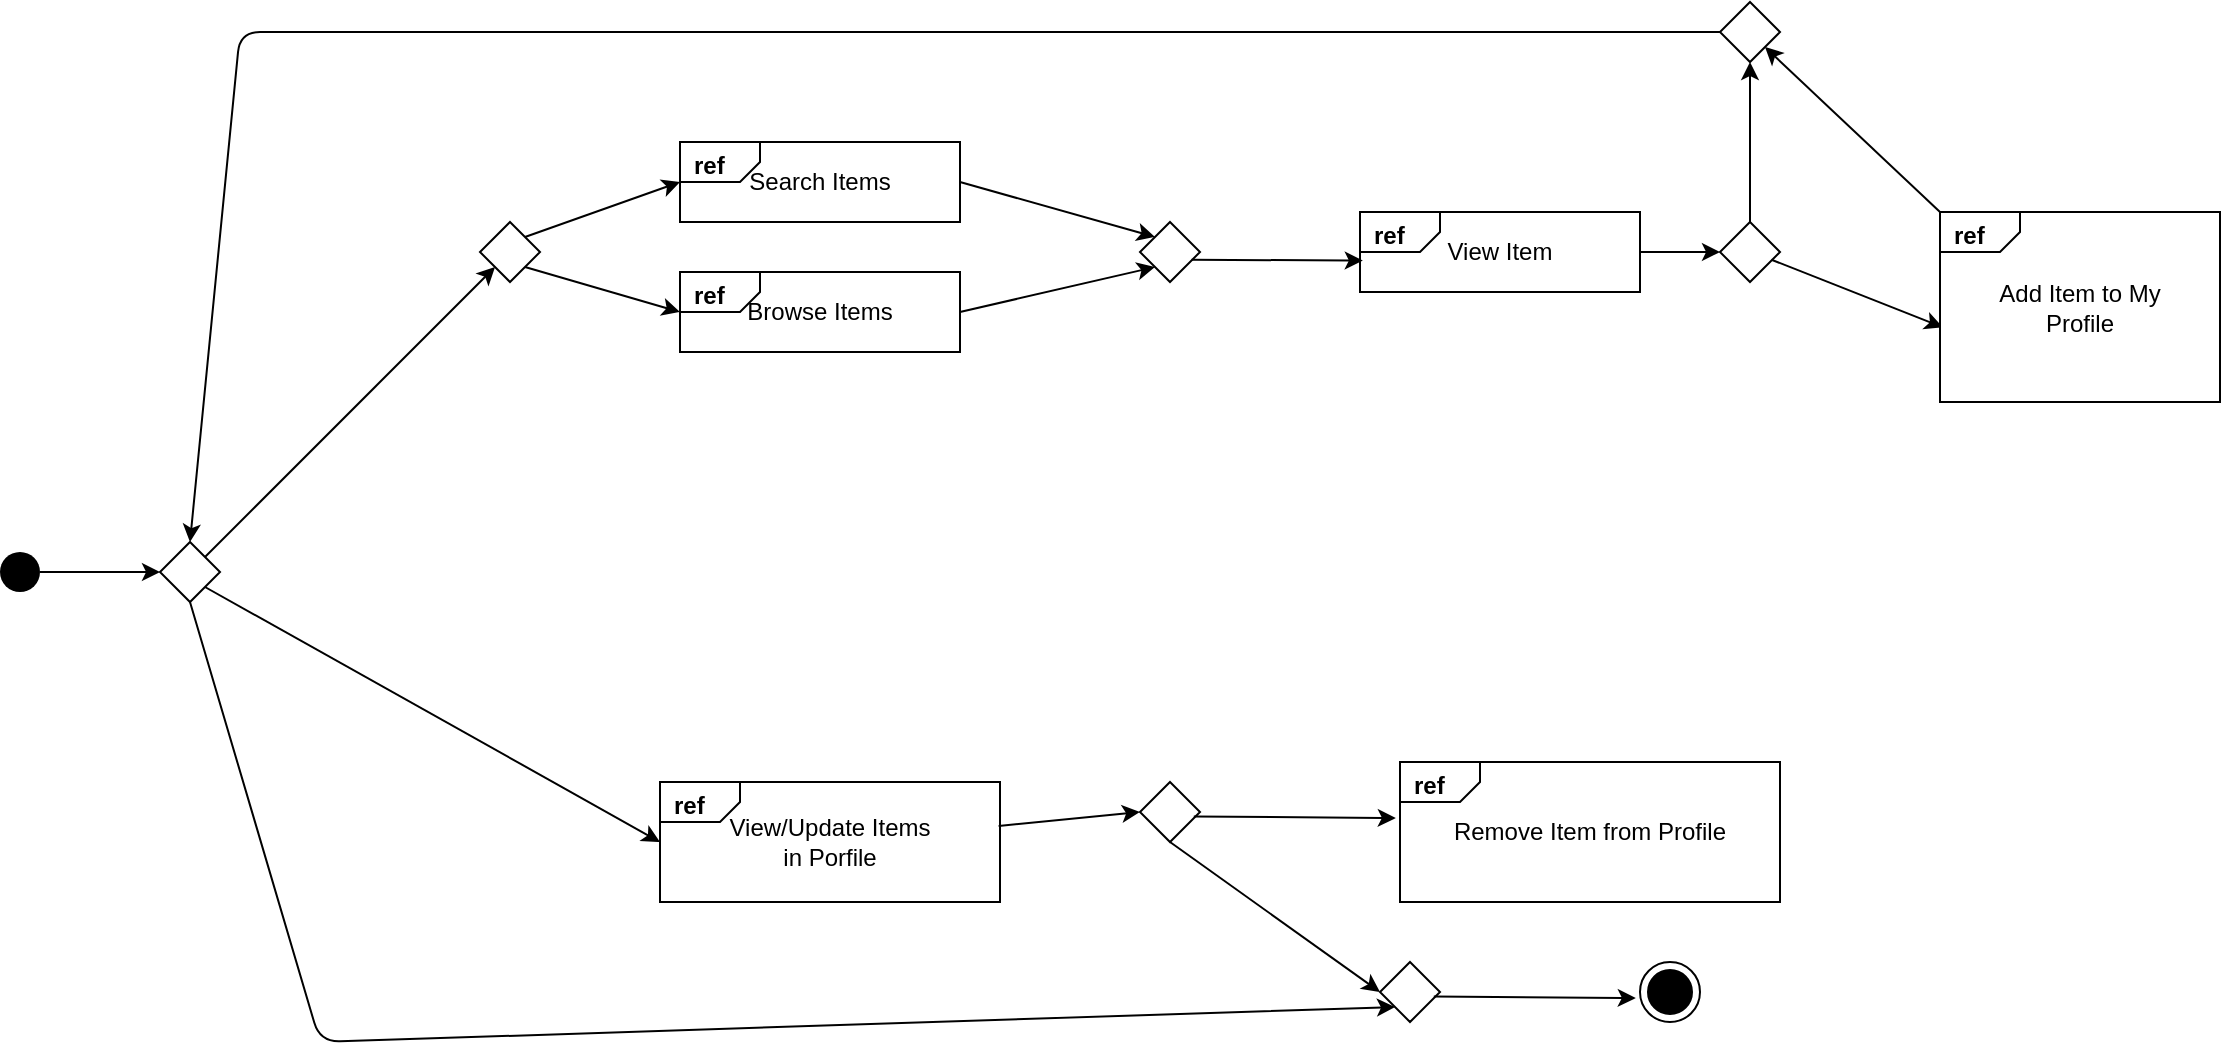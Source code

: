 <mxfile version="13.9.9" type="device"><diagram id="Jckj_Jut0tQlhqey6AbY" name="Page-1"><mxGraphModel dx="1320" dy="544" grid="1" gridSize="10" guides="1" tooltips="1" connect="1" arrows="1" fold="1" page="1" pageScale="1" pageWidth="850" pageHeight="1100" math="0" shadow="0"><root><mxCell id="0"/><mxCell id="1" parent="0"/><mxCell id="PUJJiy4QVXwENdRy4I05-1" value="Search Items" style="html=1;shape=mxgraph.sysml.package;labelX=40;whiteSpace=wrap;align=center;" vertex="1" parent="1"><mxGeometry x="360" y="100" width="140" height="40" as="geometry"/></mxCell><mxCell id="PUJJiy4QVXwENdRy4I05-2" value="ref" style="html=1;align=left;verticalAlign=top;labelPosition=left;verticalLabelPosition=top;labelBackgroundColor=none;spacingLeft=5;spacingTop=-2;fontStyle=1;" connectable="0" vertex="1" parent="PUJJiy4QVXwENdRy4I05-1"><mxGeometry as="geometry"/></mxCell><mxCell id="PUJJiy4QVXwENdRy4I05-3" value="" style="ellipse;fillColor=#000000;strokeColor=none;" vertex="1" parent="1"><mxGeometry x="20" y="305" width="20" height="20" as="geometry"/></mxCell><mxCell id="PUJJiy4QVXwENdRy4I05-4" value="" style="endArrow=classic;html=1;exitX=1;exitY=0.5;exitDx=0;exitDy=0;" edge="1" parent="1" source="PUJJiy4QVXwENdRy4I05-3" target="PUJJiy4QVXwENdRy4I05-5"><mxGeometry width="50" height="50" relative="1" as="geometry"><mxPoint x="400" y="445" as="sourcePoint"/><mxPoint x="120" y="315" as="targetPoint"/></mxGeometry></mxCell><mxCell id="PUJJiy4QVXwENdRy4I05-5" value="" style="rhombus;whiteSpace=wrap;html=1;" vertex="1" parent="1"><mxGeometry x="100" y="300" width="30" height="30" as="geometry"/></mxCell><mxCell id="PUJJiy4QVXwENdRy4I05-6" value="Browse Items" style="html=1;shape=mxgraph.sysml.package;labelX=40;whiteSpace=wrap;align=center;" vertex="1" parent="1"><mxGeometry x="360" y="165" width="140" height="40" as="geometry"/></mxCell><mxCell id="PUJJiy4QVXwENdRy4I05-7" value="ref" style="html=1;align=left;verticalAlign=top;labelPosition=left;verticalLabelPosition=top;labelBackgroundColor=none;spacingLeft=5;spacingTop=-2;fontStyle=1;" connectable="0" vertex="1" parent="PUJJiy4QVXwENdRy4I05-6"><mxGeometry as="geometry"/></mxCell><mxCell id="PUJJiy4QVXwENdRy4I05-8" value="" style="rhombus;whiteSpace=wrap;html=1;" vertex="1" parent="1"><mxGeometry x="260" y="140" width="30" height="30" as="geometry"/></mxCell><mxCell id="PUJJiy4QVXwENdRy4I05-9" value="" style="endArrow=classic;html=1;exitX=1;exitY=1;exitDx=0;exitDy=0;entryX=0;entryY=0.5;entryDx=0;entryDy=0;entryPerimeter=0;" edge="1" parent="1" source="PUJJiy4QVXwENdRy4I05-8" target="PUJJiy4QVXwENdRy4I05-6"><mxGeometry width="50" height="50" relative="1" as="geometry"><mxPoint x="210.0" y="325" as="sourcePoint"/><mxPoint x="270" y="325" as="targetPoint"/></mxGeometry></mxCell><mxCell id="PUJJiy4QVXwENdRy4I05-10" value="" style="endArrow=classic;html=1;exitX=1;exitY=0;exitDx=0;exitDy=0;entryX=0;entryY=0.5;entryDx=0;entryDy=0;entryPerimeter=0;" edge="1" parent="1" source="PUJJiy4QVXwENdRy4I05-8" target="PUJJiy4QVXwENdRy4I05-1"><mxGeometry width="50" height="50" relative="1" as="geometry"><mxPoint x="220.0" y="335" as="sourcePoint"/><mxPoint x="280" y="335" as="targetPoint"/></mxGeometry></mxCell><mxCell id="PUJJiy4QVXwENdRy4I05-12" value="" style="endArrow=classic;html=1;exitX=1;exitY=0;exitDx=0;exitDy=0;entryX=0;entryY=1;entryDx=0;entryDy=0;" edge="1" parent="1" source="PUJJiy4QVXwENdRy4I05-5" target="PUJJiy4QVXwENdRy4I05-8"><mxGeometry width="50" height="50" relative="1" as="geometry"><mxPoint x="292.5" y="172.5" as="sourcePoint"/><mxPoint x="370" y="195" as="targetPoint"/></mxGeometry></mxCell><mxCell id="PUJJiy4QVXwENdRy4I05-13" value="" style="rhombus;whiteSpace=wrap;html=1;" vertex="1" parent="1"><mxGeometry x="590" y="420" width="30" height="30" as="geometry"/></mxCell><mxCell id="PUJJiy4QVXwENdRy4I05-15" value="View/Update Items&lt;br&gt;in Porfile" style="html=1;shape=mxgraph.sysml.package;labelX=40;whiteSpace=wrap;align=center;" vertex="1" parent="1"><mxGeometry x="350" y="420" width="170" height="60" as="geometry"/></mxCell><mxCell id="PUJJiy4QVXwENdRy4I05-16" value="ref" style="html=1;align=left;verticalAlign=top;labelPosition=left;verticalLabelPosition=top;labelBackgroundColor=none;spacingLeft=5;spacingTop=-2;fontStyle=1;" connectable="0" vertex="1" parent="PUJJiy4QVXwENdRy4I05-15"><mxGeometry as="geometry"/></mxCell><mxCell id="PUJJiy4QVXwENdRy4I05-20" value="" style="endArrow=classic;html=1;exitX=0.996;exitY=0.367;exitDx=0;exitDy=0;entryX=0;entryY=0.5;entryDx=0;entryDy=0;exitPerimeter=0;" edge="1" parent="1" source="PUJJiy4QVXwENdRy4I05-15" target="PUJJiy4QVXwENdRy4I05-13"><mxGeometry width="50" height="50" relative="1" as="geometry"><mxPoint x="50.0" y="325" as="sourcePoint"/><mxPoint x="110" y="325" as="targetPoint"/></mxGeometry></mxCell><mxCell id="PUJJiy4QVXwENdRy4I05-21" value="" style="rhombus;whiteSpace=wrap;html=1;" vertex="1" parent="1"><mxGeometry x="590" y="140" width="30" height="30" as="geometry"/></mxCell><mxCell id="PUJJiy4QVXwENdRy4I05-22" value="" style="endArrow=classic;html=1;exitX=1;exitY=0.5;exitDx=0;exitDy=0;entryX=0;entryY=0;entryDx=0;entryDy=0;exitPerimeter=0;" edge="1" parent="1" source="PUJJiy4QVXwENdRy4I05-1" target="PUJJiy4QVXwENdRy4I05-21"><mxGeometry width="50" height="50" relative="1" as="geometry"><mxPoint x="292.5" y="157.5" as="sourcePoint"/><mxPoint x="370" y="130" as="targetPoint"/></mxGeometry></mxCell><mxCell id="PUJJiy4QVXwENdRy4I05-23" value="" style="endArrow=classic;html=1;exitX=1;exitY=0.5;exitDx=0;exitDy=0;entryX=0;entryY=1;entryDx=0;entryDy=0;exitPerimeter=0;" edge="1" parent="1" source="PUJJiy4QVXwENdRy4I05-6" target="PUJJiy4QVXwENdRy4I05-21"><mxGeometry width="50" height="50" relative="1" as="geometry"><mxPoint x="510" y="130" as="sourcePoint"/><mxPoint x="607.5" y="157.5" as="targetPoint"/></mxGeometry></mxCell><mxCell id="PUJJiy4QVXwENdRy4I05-24" value="View Item" style="html=1;shape=mxgraph.sysml.package;labelX=40;whiteSpace=wrap;align=center;" vertex="1" parent="1"><mxGeometry x="700" y="135" width="140" height="40" as="geometry"/></mxCell><mxCell id="PUJJiy4QVXwENdRy4I05-25" value="ref" style="html=1;align=left;verticalAlign=top;labelPosition=left;verticalLabelPosition=top;labelBackgroundColor=none;spacingLeft=5;spacingTop=-2;fontStyle=1;" connectable="0" vertex="1" parent="PUJJiy4QVXwENdRy4I05-24"><mxGeometry as="geometry"/></mxCell><mxCell id="PUJJiy4QVXwENdRy4I05-26" value="" style="endArrow=classic;html=1;exitX=0.859;exitY=0.629;exitDx=0;exitDy=0;entryX=0.01;entryY=0.607;entryDx=0;entryDy=0;entryPerimeter=0;exitPerimeter=0;" edge="1" parent="1" source="PUJJiy4QVXwENdRy4I05-21" target="PUJJiy4QVXwENdRy4I05-24"><mxGeometry width="50" height="50" relative="1" as="geometry"><mxPoint x="510" y="130" as="sourcePoint"/><mxPoint x="607.5" y="157.5" as="targetPoint"/></mxGeometry></mxCell><mxCell id="PUJJiy4QVXwENdRy4I05-29" value="" style="rhombus;whiteSpace=wrap;html=1;" vertex="1" parent="1"><mxGeometry x="880" y="140" width="30" height="30" as="geometry"/></mxCell><mxCell id="PUJJiy4QVXwENdRy4I05-30" value="" style="endArrow=classic;html=1;exitX=0.859;exitY=0.629;exitDx=0;exitDy=0;entryX=0.01;entryY=0.607;entryDx=0;entryDy=0;entryPerimeter=0;exitPerimeter=0;" edge="1" source="PUJJiy4QVXwENdRy4I05-29" target="PUJJiy4QVXwENdRy4I05-31" parent="1"><mxGeometry width="50" height="50" relative="1" as="geometry"><mxPoint x="800" y="130" as="sourcePoint"/><mxPoint x="897.5" y="157.5" as="targetPoint"/></mxGeometry></mxCell><mxCell id="PUJJiy4QVXwENdRy4I05-31" value="Add Item to My&lt;br&gt;Profile" style="html=1;shape=mxgraph.sysml.package;labelX=40;whiteSpace=wrap;align=center;" vertex="1" parent="1"><mxGeometry x="990" y="135" width="140" height="95" as="geometry"/></mxCell><mxCell id="PUJJiy4QVXwENdRy4I05-32" value="ref" style="html=1;align=left;verticalAlign=top;labelPosition=left;verticalLabelPosition=top;labelBackgroundColor=none;spacingLeft=5;spacingTop=-2;fontStyle=1;" connectable="0" vertex="1" parent="PUJJiy4QVXwENdRy4I05-31"><mxGeometry as="geometry"/></mxCell><mxCell id="PUJJiy4QVXwENdRy4I05-33" value="" style="endArrow=classic;html=1;exitX=1;exitY=0.5;exitDx=0;exitDy=0;entryX=0;entryY=0.5;entryDx=0;entryDy=0;exitPerimeter=0;" edge="1" parent="1" source="PUJJiy4QVXwENdRy4I05-24" target="PUJJiy4QVXwENdRy4I05-29"><mxGeometry width="50" height="50" relative="1" as="geometry"><mxPoint x="625.77" y="168.87" as="sourcePoint"/><mxPoint x="711.4" y="169.28" as="targetPoint"/></mxGeometry></mxCell><mxCell id="PUJJiy4QVXwENdRy4I05-34" value="" style="rhombus;whiteSpace=wrap;html=1;" vertex="1" parent="1"><mxGeometry x="880" y="30" width="30" height="30" as="geometry"/></mxCell><mxCell id="PUJJiy4QVXwENdRy4I05-35" value="" style="endArrow=classic;html=1;exitX=0;exitY=0;exitDx=0;exitDy=0;entryX=1;entryY=1;entryDx=0;entryDy=0;exitPerimeter=0;" edge="1" parent="1" source="PUJJiy4QVXwENdRy4I05-31" target="PUJJiy4QVXwENdRy4I05-34"><mxGeometry width="50" height="50" relative="1" as="geometry"><mxPoint x="850" y="165" as="sourcePoint"/><mxPoint x="890" y="165" as="targetPoint"/></mxGeometry></mxCell><mxCell id="PUJJiy4QVXwENdRy4I05-36" value="" style="endArrow=classic;html=1;exitX=0;exitY=0.5;exitDx=0;exitDy=0;entryX=0.5;entryY=0;entryDx=0;entryDy=0;" edge="1" parent="1" source="PUJJiy4QVXwENdRy4I05-34" target="PUJJiy4QVXwENdRy4I05-5"><mxGeometry width="50" height="50" relative="1" as="geometry"><mxPoint x="847.5" y="86.25" as="sourcePoint"/><mxPoint x="60" y="140" as="targetPoint"/><Array as="points"><mxPoint x="140" y="45"/></Array></mxGeometry></mxCell><mxCell id="PUJJiy4QVXwENdRy4I05-40" value="" style="endArrow=classic;html=1;exitX=0.5;exitY=0;exitDx=0;exitDy=0;entryX=0.5;entryY=1;entryDx=0;entryDy=0;" edge="1" parent="1" source="PUJJiy4QVXwENdRy4I05-29" target="PUJJiy4QVXwENdRy4I05-34"><mxGeometry width="50" height="50" relative="1" as="geometry"><mxPoint x="850" y="165" as="sourcePoint"/><mxPoint x="890" y="165" as="targetPoint"/></mxGeometry></mxCell><mxCell id="PUJJiy4QVXwENdRy4I05-41" value="" style="endArrow=classic;html=1;exitX=1;exitY=1;exitDx=0;exitDy=0;entryX=0;entryY=0.5;entryDx=0;entryDy=0;entryPerimeter=0;" edge="1" parent="1" source="PUJJiy4QVXwENdRy4I05-5" target="PUJJiy4QVXwENdRy4I05-15"><mxGeometry width="50" height="50" relative="1" as="geometry"><mxPoint x="50" y="325" as="sourcePoint"/><mxPoint x="110" y="325" as="targetPoint"/></mxGeometry></mxCell><mxCell id="PUJJiy4QVXwENdRy4I05-42" value="Remove Item from Profile" style="html=1;shape=mxgraph.sysml.package;labelX=40;whiteSpace=wrap;align=center;" vertex="1" parent="1"><mxGeometry x="720" y="410" width="190" height="70" as="geometry"/></mxCell><mxCell id="PUJJiy4QVXwENdRy4I05-43" value="ref" style="html=1;align=left;verticalAlign=top;labelPosition=left;verticalLabelPosition=top;labelBackgroundColor=none;spacingLeft=5;spacingTop=-2;fontStyle=1;" connectable="0" vertex="1" parent="PUJJiy4QVXwENdRy4I05-42"><mxGeometry as="geometry"/></mxCell><mxCell id="PUJJiy4QVXwENdRy4I05-44" value="" style="endArrow=classic;html=1;entryX=-0.011;entryY=0.4;entryDx=0;entryDy=0;entryPerimeter=0;exitX=0.897;exitY=0.575;exitDx=0;exitDy=0;exitPerimeter=0;" edge="1" parent="1" source="PUJJiy4QVXwENdRy4I05-13" target="PUJJiy4QVXwENdRy4I05-42"><mxGeometry width="50" height="50" relative="1" as="geometry"><mxPoint x="620" y="438" as="sourcePoint"/><mxPoint x="600" y="445" as="targetPoint"/></mxGeometry></mxCell><mxCell id="PUJJiy4QVXwENdRy4I05-45" value="" style="rhombus;whiteSpace=wrap;html=1;" vertex="1" parent="1"><mxGeometry x="710" y="510" width="30" height="30" as="geometry"/></mxCell><mxCell id="PUJJiy4QVXwENdRy4I05-46" value="" style="endArrow=classic;html=1;entryX=0;entryY=0.5;entryDx=0;entryDy=0;exitX=0.5;exitY=1;exitDx=0;exitDy=0;" edge="1" target="PUJJiy4QVXwENdRy4I05-45" parent="1" source="PUJJiy4QVXwENdRy4I05-13"><mxGeometry width="50" height="50" relative="1" as="geometry"><mxPoint x="639" y="525" as="sourcePoint"/><mxPoint x="230" y="415" as="targetPoint"/></mxGeometry></mxCell><mxCell id="PUJJiy4QVXwENdRy4I05-48" value="" style="endArrow=classic;html=1;entryX=-0.07;entryY=0.6;entryDx=0;entryDy=0;entryPerimeter=0;exitX=0.897;exitY=0.575;exitDx=0;exitDy=0;exitPerimeter=0;" edge="1" source="PUJJiy4QVXwENdRy4I05-45" parent="1" target="PUJJiy4QVXwENdRy4I05-51"><mxGeometry width="50" height="50" relative="1" as="geometry"><mxPoint x="740" y="528" as="sourcePoint"/><mxPoint x="837.91" y="528" as="targetPoint"/></mxGeometry></mxCell><mxCell id="PUJJiy4QVXwENdRy4I05-51" value="" style="ellipse;html=1;shape=endState;fillColor=#000000;strokeColor=#000000;" vertex="1" parent="1"><mxGeometry x="840" y="510" width="30" height="30" as="geometry"/></mxCell><mxCell id="PUJJiy4QVXwENdRy4I05-52" value="" style="endArrow=classic;html=1;exitX=0.5;exitY=1;exitDx=0;exitDy=0;entryX=0;entryY=1;entryDx=0;entryDy=0;" edge="1" parent="1" source="PUJJiy4QVXwENdRy4I05-5" target="PUJJiy4QVXwENdRy4I05-45"><mxGeometry width="50" height="50" relative="1" as="geometry"><mxPoint x="800" y="540" as="sourcePoint"/><mxPoint x="80" y="470" as="targetPoint"/><Array as="points"><mxPoint x="180" y="550"/></Array></mxGeometry></mxCell></root></mxGraphModel></diagram></mxfile>